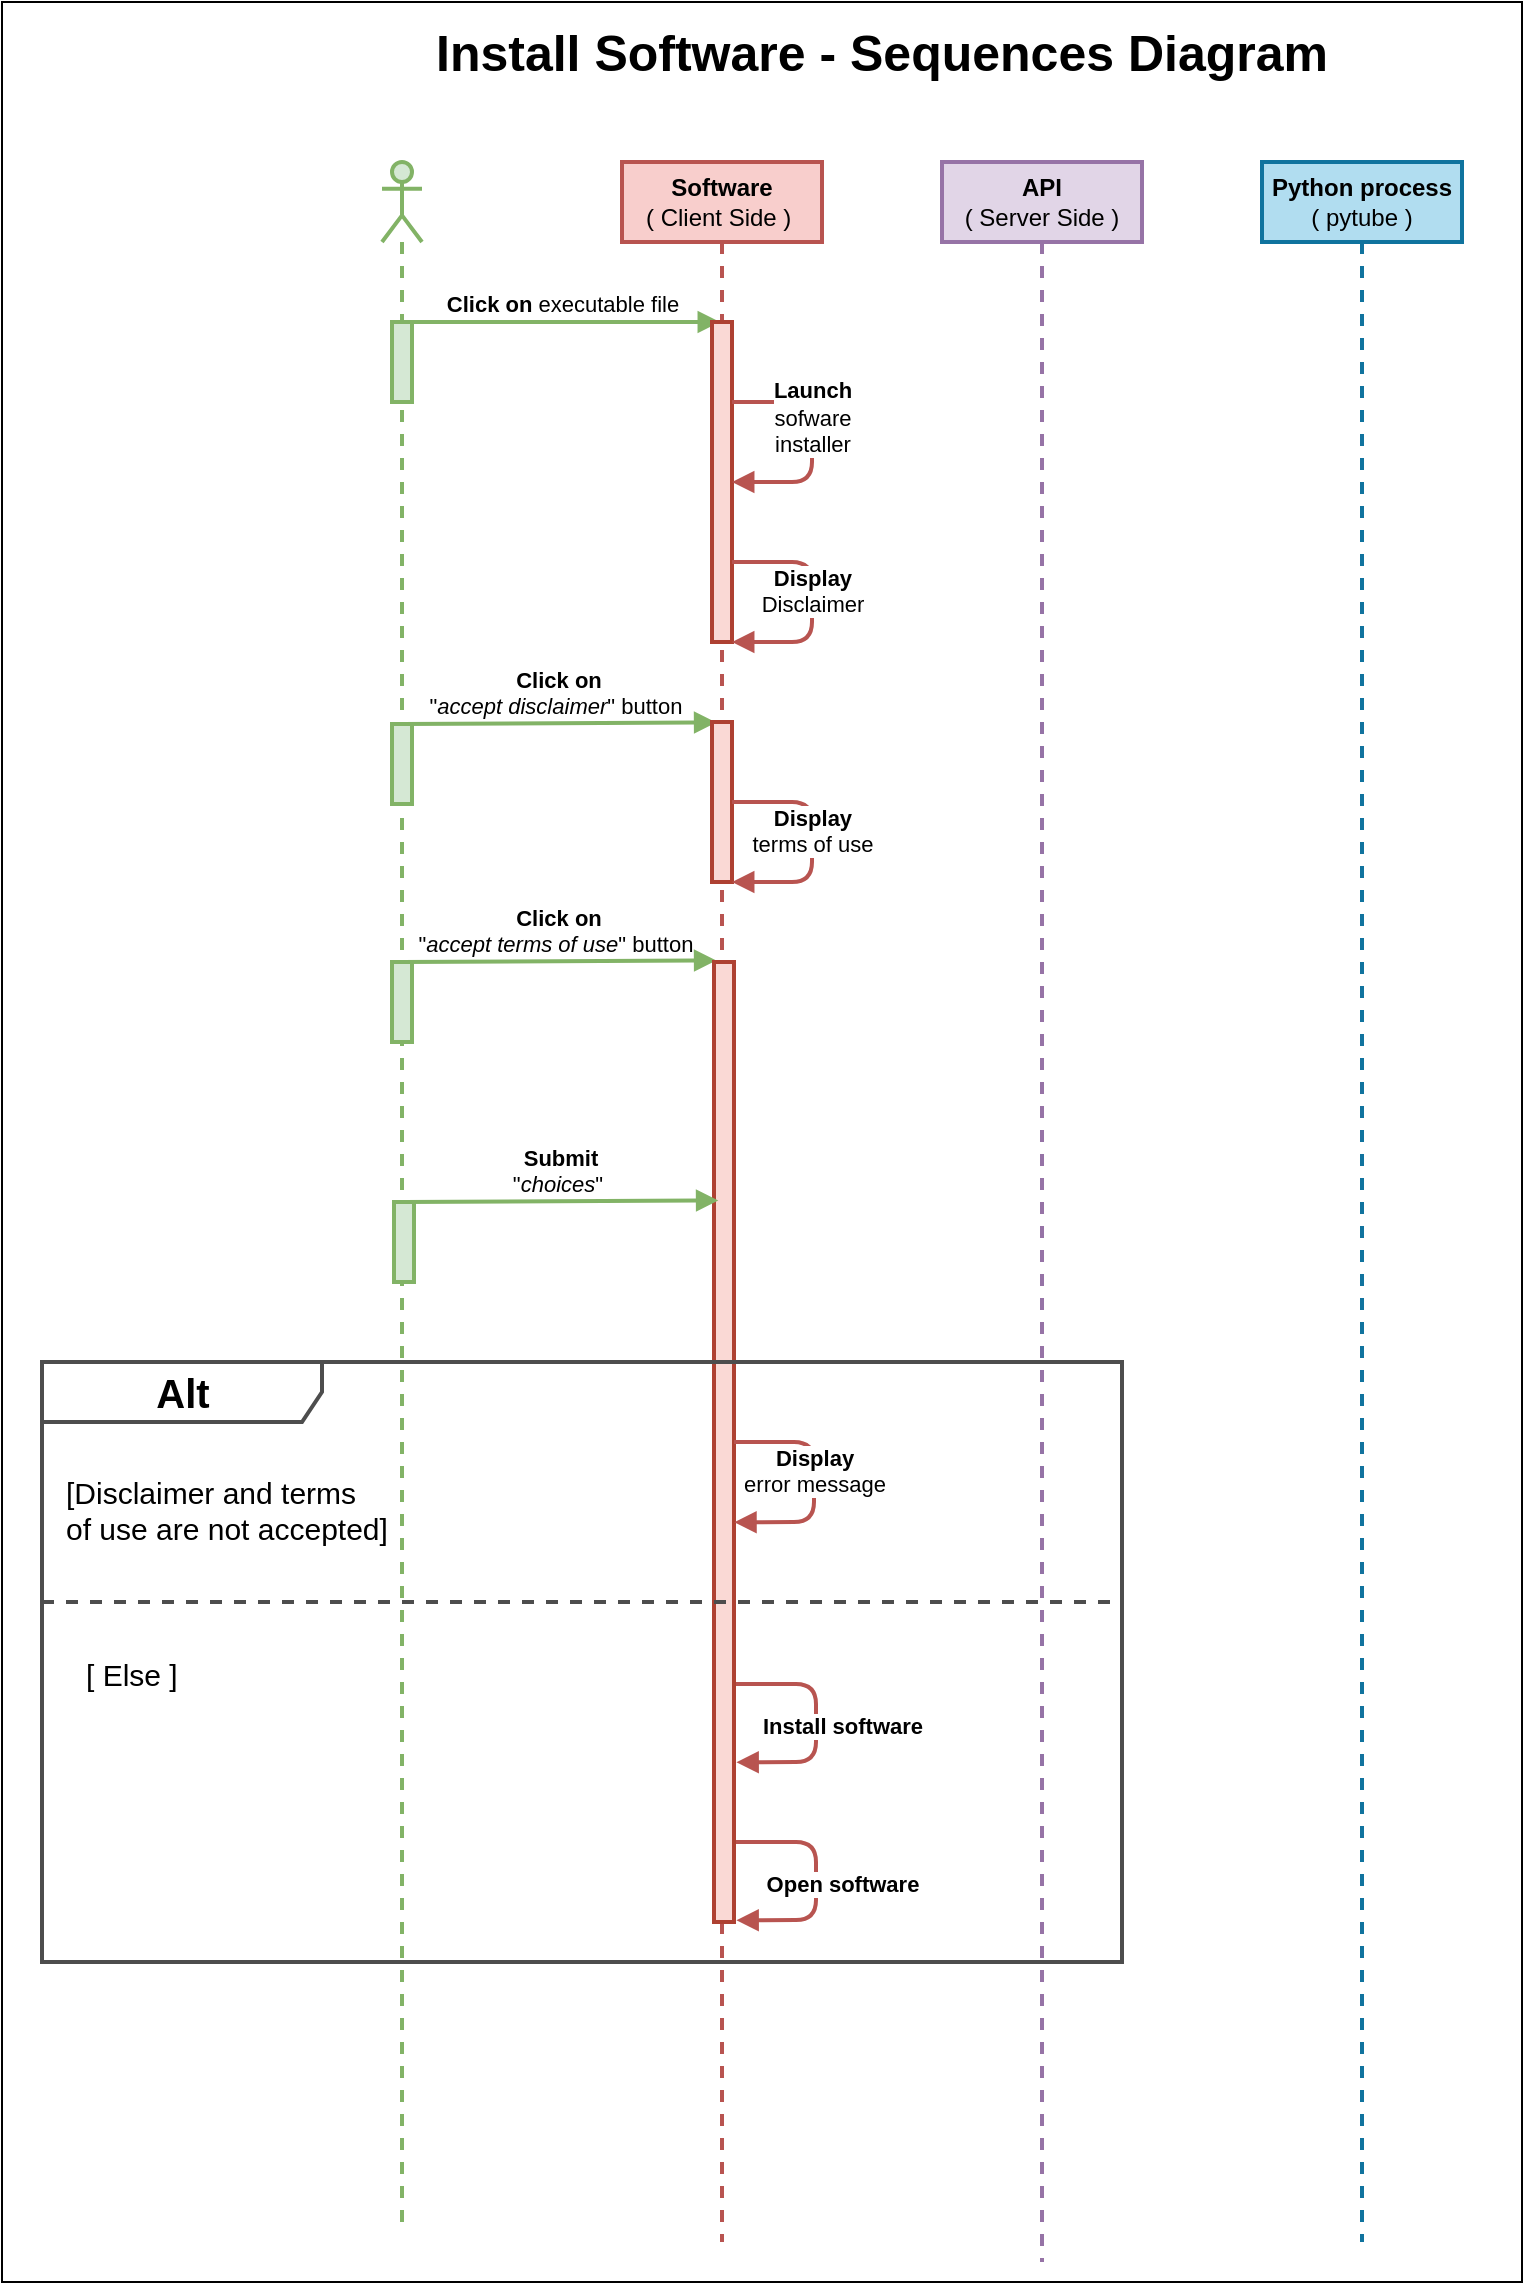<mxfile>
    <diagram id="Sv7ANccjvepn01_EJuH9" name="Page-1">
        <mxGraphModel dx="3133" dy="1139" grid="1" gridSize="10" guides="1" tooltips="1" connect="1" arrows="1" fold="1" page="1" pageScale="1" pageWidth="1169" pageHeight="827" background="#ffffff" math="0" shadow="0">
            <root>
                <mxCell id="0"/>
                <mxCell id="1" parent="0"/>
                <mxCell id="2" value="" style="shape=umlLifeline;participant=umlActor;perimeter=lifelinePerimeter;whiteSpace=wrap;html=1;container=1;collapsible=0;recursiveResize=0;verticalAlign=top;spacingTop=36;outlineConnect=0;strokeWidth=2;strokeColor=#82b366;fillColor=#d5e8d4;" parent="1" vertex="1">
                    <mxGeometry x="150" y="120" width="20" height="1030" as="geometry"/>
                </mxCell>
                <mxCell id="6" value="" style="html=1;points=[];perimeter=orthogonalPerimeter;strokeColor=#82b366;strokeWidth=2;fillColor=#d5e8d4;" parent="2" vertex="1">
                    <mxGeometry x="5" y="80" width="10" height="40" as="geometry"/>
                </mxCell>
                <mxCell id="28" value="" style="html=1;points=[];perimeter=orthogonalPerimeter;strokeColor=#82b366;strokeWidth=2;fillColor=#d5e8d4;" parent="2" vertex="1">
                    <mxGeometry x="5" y="281" width="10" height="40" as="geometry"/>
                </mxCell>
                <mxCell id="29" value="&lt;b&gt;Click on&lt;/b&gt;&lt;br&gt;&quot;&lt;i&gt;accept disclaimer&lt;/i&gt;&quot; button&lt;b&gt;&amp;nbsp;&lt;/b&gt;" style="html=1;verticalAlign=bottom;endArrow=block;fontColor=#000000;labelBackgroundColor=none;strokeWidth=2;fillColor=#d5e8d4;gradientColor=#97d077;strokeColor=#82b366;entryX=0.216;entryY=0.003;entryDx=0;entryDy=0;entryPerimeter=0;" parent="2" target="31" edge="1">
                    <mxGeometry width="80" relative="1" as="geometry">
                        <mxPoint x="10" y="281" as="sourcePoint"/>
                        <mxPoint x="160" y="281" as="targetPoint"/>
                    </mxGeometry>
                </mxCell>
                <mxCell id="3" value="&lt;b&gt;Software&lt;/b&gt;&lt;br&gt;( Client Side )&amp;nbsp;" style="shape=umlLifeline;perimeter=lifelinePerimeter;whiteSpace=wrap;html=1;container=0;collapsible=0;recursiveResize=0;outlineConnect=0;strokeColor=#b85450;strokeWidth=2;fillColor=#f8cecc;fontColor=#000000;" parent="1" vertex="1">
                    <mxGeometry x="270" y="120" width="100" height="1040" as="geometry"/>
                </mxCell>
                <mxCell id="4" value="&lt;b&gt;API&lt;/b&gt;&lt;br&gt;( Server Side )" style="shape=umlLifeline;perimeter=lifelinePerimeter;whiteSpace=wrap;html=1;container=0;collapsible=0;recursiveResize=0;outlineConnect=0;strokeColor=#9673a6;strokeWidth=2;fillColor=#e1d5e7;fontColor=#000000;" parent="1" vertex="1">
                    <mxGeometry x="430" y="120" width="100" height="1050" as="geometry"/>
                </mxCell>
                <mxCell id="5" value="&lt;b&gt;Python process&lt;/b&gt;&lt;br&gt;( pytube )" style="shape=umlLifeline;perimeter=lifelinePerimeter;whiteSpace=wrap;html=1;container=0;collapsible=0;recursiveResize=0;outlineConnect=0;strokeColor=#10739e;strokeWidth=2;fillColor=#b1ddf0;fontColor=#000000;" parent="1" vertex="1">
                    <mxGeometry x="590" y="120" width="100" height="1040" as="geometry"/>
                </mxCell>
                <mxCell id="24" value="Install Software - Sequences Diagram" style="text;align=center;fontStyle=1;verticalAlign=middle;spacingLeft=3;spacingRight=3;strokeColor=none;rotatable=0;points=[[0,0.5],[1,0.5]];portConstraint=eastwest;fontColor=#000000;fontSize=25;" parent="1" vertex="1">
                    <mxGeometry x="360" y="50" width="80" height="26" as="geometry"/>
                </mxCell>
                <mxCell id="25" value="&lt;b&gt;Click on&lt;/b&gt; executable file" style="html=1;verticalAlign=bottom;endArrow=block;fontColor=#000000;labelBackgroundColor=none;strokeWidth=2;fillColor=#d5e8d4;gradientColor=#97d077;strokeColor=#82b366;" parent="1" target="3" edge="1">
                    <mxGeometry width="80" relative="1" as="geometry">
                        <mxPoint x="160" y="200" as="sourcePoint"/>
                        <mxPoint x="240" y="200" as="targetPoint"/>
                    </mxGeometry>
                </mxCell>
                <mxCell id="9" value="" style="html=1;points=[];perimeter=orthogonalPerimeter;strokeColor=#ae4132;strokeWidth=2;fillColor=#fad9d5;" parent="1" vertex="1">
                    <mxGeometry x="315" y="200" width="10" height="160" as="geometry"/>
                </mxCell>
                <mxCell id="26" value="&lt;b&gt;Launch&lt;/b&gt;&lt;br&gt;sofware&lt;br&gt;installer" style="html=1;verticalAlign=bottom;endArrow=block;fontColor=#000000;labelBackgroundColor=#FFFFFF;strokeWidth=2;fillColor=#f8cecc;strokeColor=#b85450;" parent="1" edge="1">
                    <mxGeometry x="0.167" width="80" relative="1" as="geometry">
                        <mxPoint x="325.0" y="240" as="sourcePoint"/>
                        <mxPoint x="325" y="280" as="targetPoint"/>
                        <Array as="points">
                            <mxPoint x="365" y="240"/>
                            <mxPoint x="365" y="280"/>
                        </Array>
                        <mxPoint as="offset"/>
                    </mxGeometry>
                </mxCell>
                <mxCell id="27" value="&lt;b&gt;Display&lt;/b&gt;&lt;br&gt;Disclaimer" style="html=1;verticalAlign=bottom;endArrow=block;fontColor=#000000;labelBackgroundColor=#FFFFFF;strokeWidth=2;fillColor=#f8cecc;strokeColor=#b85450;" parent="1" edge="1">
                    <mxGeometry x="0.167" width="80" relative="1" as="geometry">
                        <mxPoint x="325.0" y="320" as="sourcePoint"/>
                        <mxPoint x="325" y="360" as="targetPoint"/>
                        <Array as="points">
                            <mxPoint x="365" y="320"/>
                            <mxPoint x="365" y="360"/>
                        </Array>
                        <mxPoint as="offset"/>
                    </mxGeometry>
                </mxCell>
                <mxCell id="31" value="" style="html=1;points=[];perimeter=orthogonalPerimeter;strokeColor=#ae4132;strokeWidth=2;fillColor=#fad9d5;" parent="1" vertex="1">
                    <mxGeometry x="315" y="400" width="10" height="80" as="geometry"/>
                </mxCell>
                <mxCell id="32" value="&lt;b&gt;Display&lt;/b&gt;&lt;br&gt;terms of use" style="html=1;verticalAlign=bottom;endArrow=block;fontColor=#000000;labelBackgroundColor=#FFFFFF;strokeWidth=2;fillColor=#f8cecc;strokeColor=#b85450;" parent="1" edge="1">
                    <mxGeometry x="0.167" width="80" relative="1" as="geometry">
                        <mxPoint x="325" y="440" as="sourcePoint"/>
                        <mxPoint x="325" y="480" as="targetPoint"/>
                        <Array as="points">
                            <mxPoint x="365" y="440"/>
                            <mxPoint x="365" y="480"/>
                        </Array>
                        <mxPoint as="offset"/>
                    </mxGeometry>
                </mxCell>
                <mxCell id="34" value="" style="html=1;points=[];perimeter=orthogonalPerimeter;strokeColor=#82b366;strokeWidth=2;fillColor=#d5e8d4;" parent="1" vertex="1">
                    <mxGeometry x="155" y="520" width="10" height="40" as="geometry"/>
                </mxCell>
                <mxCell id="35" value="&lt;b&gt;Click on&lt;/b&gt;&lt;br&gt;&quot;&lt;i&gt;accept terms of use&lt;/i&gt;&quot; button&lt;b&gt;&amp;nbsp;&lt;/b&gt;" style="html=1;verticalAlign=bottom;endArrow=block;fontColor=#000000;labelBackgroundColor=none;strokeWidth=2;fillColor=#d5e8d4;gradientColor=#97d077;strokeColor=#82b366;entryX=0.216;entryY=0.003;entryDx=0;entryDy=0;entryPerimeter=0;" parent="1" edge="1">
                    <mxGeometry width="80" relative="1" as="geometry">
                        <mxPoint x="160" y="520" as="sourcePoint"/>
                        <mxPoint x="317.16" y="519.24" as="targetPoint"/>
                    </mxGeometry>
                </mxCell>
                <mxCell id="37" value="" style="html=1;points=[];perimeter=orthogonalPerimeter;strokeColor=#ae4132;strokeWidth=2;fillColor=#fad9d5;" parent="1" vertex="1">
                    <mxGeometry x="316" y="520" width="10" height="480" as="geometry"/>
                </mxCell>
                <mxCell id="38" value="" style="html=1;points=[];perimeter=orthogonalPerimeter;strokeColor=#82b366;strokeWidth=2;fillColor=#d5e8d4;" parent="1" vertex="1">
                    <mxGeometry x="156" y="640" width="10" height="40" as="geometry"/>
                </mxCell>
                <mxCell id="39" value="&lt;b&gt;Submit&lt;/b&gt;&lt;br&gt;&quot;&lt;i&gt;choices&lt;/i&gt;&quot;&lt;b&gt;&amp;nbsp;&lt;/b&gt;" style="html=1;verticalAlign=bottom;endArrow=block;fontColor=#000000;labelBackgroundColor=none;strokeWidth=2;fillColor=#d5e8d4;gradientColor=#97d077;strokeColor=#82b366;entryX=0.216;entryY=0.003;entryDx=0;entryDy=0;entryPerimeter=0;" parent="1" edge="1">
                    <mxGeometry width="80" relative="1" as="geometry">
                        <mxPoint x="161.0" y="640" as="sourcePoint"/>
                        <mxPoint x="318.16" y="639.24" as="targetPoint"/>
                    </mxGeometry>
                </mxCell>
                <mxCell id="41" value="&lt;b&gt;&lt;font style=&quot;font-size: 20px&quot;&gt;Alt&lt;/font&gt;&lt;/b&gt;" style="shape=umlFrame;tabWidth=110;tabHeight=30;tabPosition=left;html=1;boundedLbl=1;labelInHeader=1;width=140;height=30;fillColor=none;strokeColor=#4D4D4D;strokeWidth=2;fontColor=#000000;" parent="1" vertex="1">
                    <mxGeometry x="-20" y="720" width="540" height="300" as="geometry"/>
                </mxCell>
                <mxCell id="42" value="[Disclaimer and terms&#10;of use are not accepted]" style="text;fontColor=#000000;fontSize=15;" parent="41" vertex="1">
                    <mxGeometry width="100" height="20" relative="1" as="geometry">
                        <mxPoint x="10" y="50" as="offset"/>
                    </mxGeometry>
                </mxCell>
                <mxCell id="43" value="[ Else ]" style="line;strokeWidth=2;dashed=1;labelPosition=center;verticalLabelPosition=bottom;align=left;verticalAlign=top;spacingLeft=20;spacingTop=15;fontColor=#000000;strokeColor=#4D4D4D;labelBackgroundColor=none;fontSize=15;" parent="41" vertex="1">
                    <mxGeometry y="114" width="540" height="12.0" as="geometry"/>
                </mxCell>
                <mxCell id="44" value="&lt;b&gt;Display&lt;/b&gt;&lt;br&gt;error message" style="html=1;verticalAlign=bottom;endArrow=block;fontColor=#000000;labelBackgroundColor=#FFFFFF;strokeWidth=2;fillColor=#f8cecc;strokeColor=#b85450;entryX=0.641;entryY=0.267;entryDx=0;entryDy=0;entryPerimeter=0;" parent="41" target="41" edge="1">
                    <mxGeometry x="0.167" width="80" relative="1" as="geometry">
                        <mxPoint x="346" y="39.997" as="sourcePoint"/>
                        <mxPoint x="346" y="87.997" as="targetPoint"/>
                        <Array as="points">
                            <mxPoint x="386" y="39.997"/>
                            <mxPoint x="386" y="80"/>
                        </Array>
                        <mxPoint as="offset"/>
                    </mxGeometry>
                </mxCell>
                <mxCell id="45" value="&lt;b&gt;Install software&lt;/b&gt;" style="html=1;verticalAlign=bottom;endArrow=block;fontColor=#000000;labelBackgroundColor=#FFFFFF;strokeWidth=2;fillColor=#f8cecc;strokeColor=#b85450;entryX=0.643;entryY=0.667;entryDx=0;entryDy=0;entryPerimeter=0;" parent="41" target="41" edge="1">
                    <mxGeometry x="0.167" y="13" width="80" relative="1" as="geometry">
                        <mxPoint x="347" y="161.0" as="sourcePoint"/>
                        <mxPoint x="347" y="209" as="targetPoint"/>
                        <Array as="points">
                            <mxPoint x="387" y="161.0"/>
                            <mxPoint x="387" y="200"/>
                        </Array>
                        <mxPoint as="offset"/>
                    </mxGeometry>
                </mxCell>
                <mxCell id="46" value="&lt;b&gt;Open software&lt;/b&gt;" style="html=1;verticalAlign=bottom;endArrow=block;fontColor=#000000;labelBackgroundColor=#FFFFFF;strokeWidth=2;fillColor=#f8cecc;strokeColor=#b85450;entryX=0.643;entryY=0.667;entryDx=0;entryDy=0;entryPerimeter=0;" parent="41" edge="1">
                    <mxGeometry x="0.167" y="13" width="80" relative="1" as="geometry">
                        <mxPoint x="347" y="240" as="sourcePoint"/>
                        <mxPoint x="347.22" y="279.1" as="targetPoint"/>
                        <Array as="points">
                            <mxPoint x="387" y="240"/>
                            <mxPoint x="387" y="279"/>
                        </Array>
                        <mxPoint as="offset"/>
                    </mxGeometry>
                </mxCell>
                <mxCell id="47" value="" style="rounded=0;whiteSpace=wrap;html=1;fontSize=20;fillColor=none;strokeColor=#000000;" parent="1" vertex="1">
                    <mxGeometry x="-40" y="40" width="760" height="1140" as="geometry"/>
                </mxCell>
            </root>
        </mxGraphModel>
    </diagram>
</mxfile>
